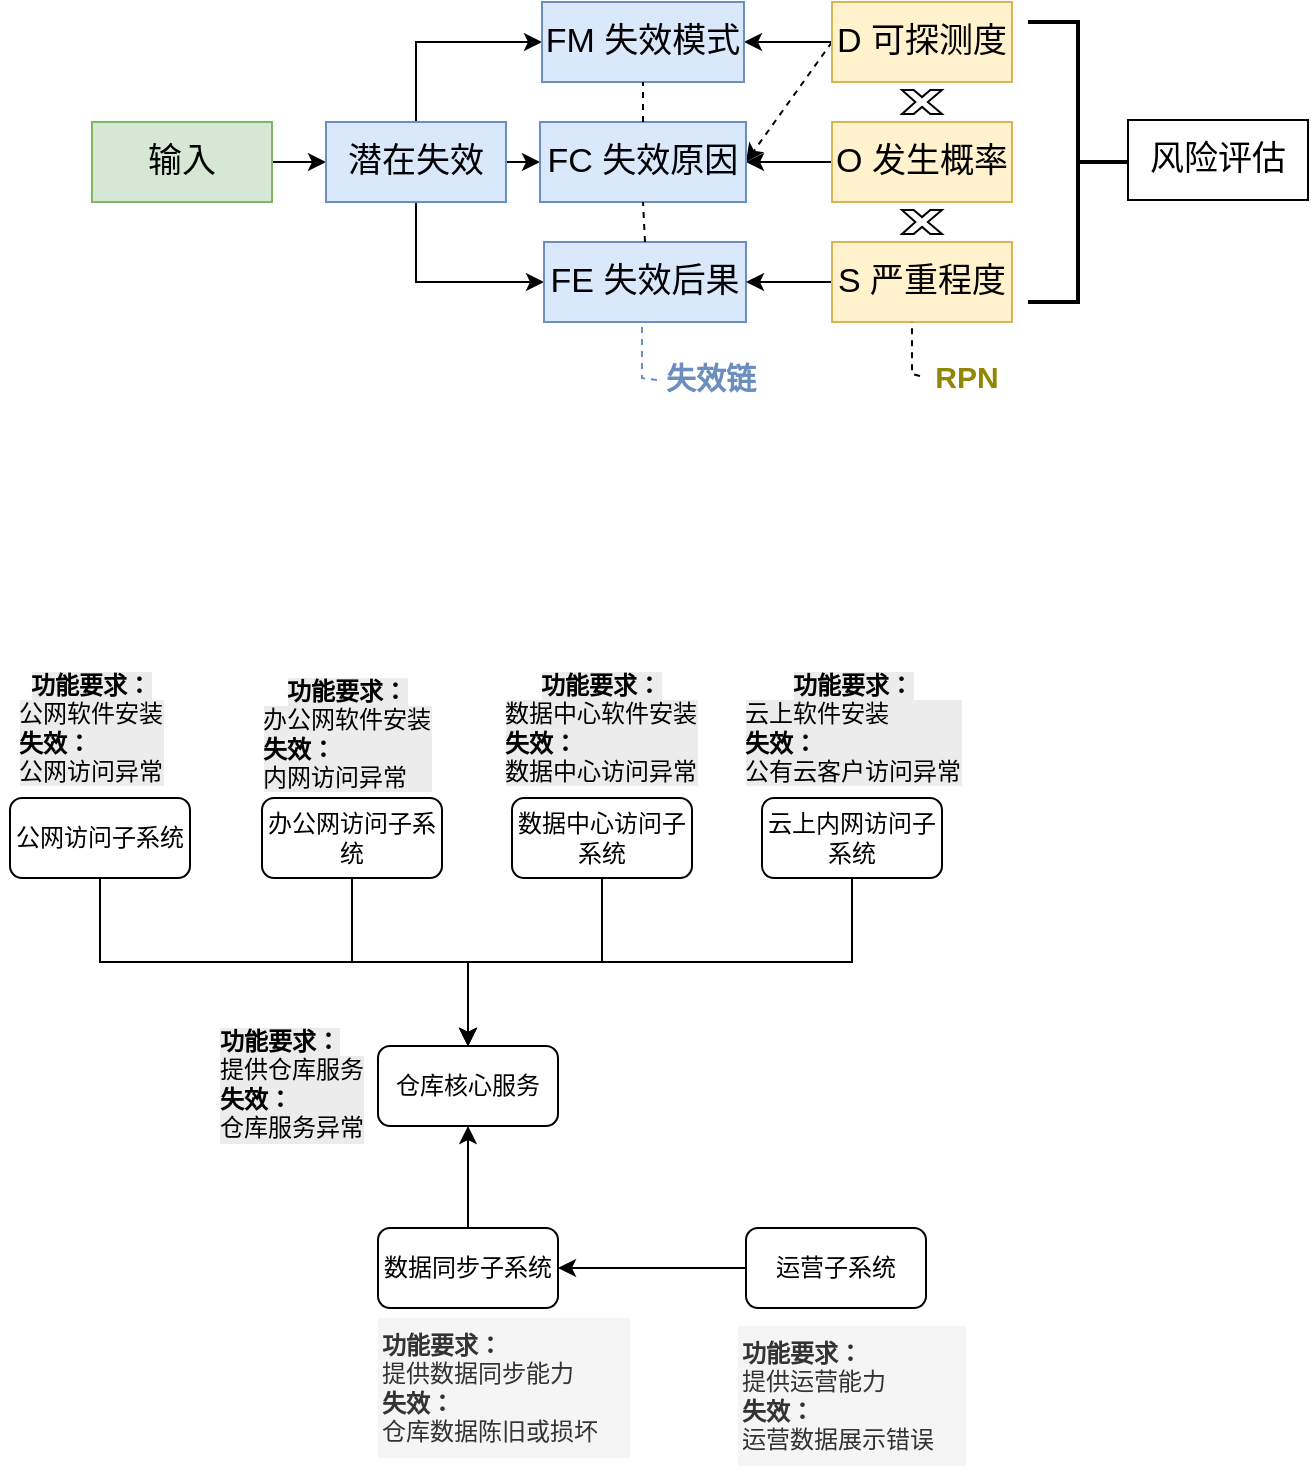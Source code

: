 <mxfile version="28.0.3">
  <diagram name="第 1 页" id="Myg5ZQfDnUOYBfTnbBtr">
    <mxGraphModel dx="976" dy="628" grid="0" gridSize="10" guides="1" tooltips="1" connect="1" arrows="1" fold="1" page="0" pageScale="1" pageWidth="827" pageHeight="1169" math="0" shadow="0">
      <root>
        <mxCell id="0" />
        <mxCell id="1" parent="0" />
        <mxCell id="-z25IhhaQOezFnpSGGoz-3" value="" style="edgeStyle=orthogonalEdgeStyle;rounded=0;orthogonalLoop=1;jettySize=auto;html=1;fontSize=17;" parent="1" source="-z25IhhaQOezFnpSGGoz-1" target="-z25IhhaQOezFnpSGGoz-2" edge="1">
          <mxGeometry relative="1" as="geometry" />
        </mxCell>
        <mxCell id="-z25IhhaQOezFnpSGGoz-1" value="输入" style="rounded=0;whiteSpace=wrap;html=1;fillColor=#d5e8d4;strokeColor=#82b366;fontSize=17;" parent="1" vertex="1">
          <mxGeometry x="50" y="200" width="90" height="40" as="geometry" />
        </mxCell>
        <mxCell id="LGHEtSpSsy_B_4yM6YEi-7" style="edgeStyle=orthogonalEdgeStyle;rounded=0;orthogonalLoop=1;jettySize=auto;html=1;exitX=1;exitY=0.5;exitDx=0;exitDy=0;entryX=0;entryY=0.5;entryDx=0;entryDy=0;fontSize=17;" parent="1" source="-z25IhhaQOezFnpSGGoz-2" target="-z25IhhaQOezFnpSGGoz-9" edge="1">
          <mxGeometry relative="1" as="geometry" />
        </mxCell>
        <mxCell id="LGHEtSpSsy_B_4yM6YEi-8" style="edgeStyle=orthogonalEdgeStyle;rounded=0;orthogonalLoop=1;jettySize=auto;html=1;exitX=0.5;exitY=0;exitDx=0;exitDy=0;entryX=0;entryY=0.5;entryDx=0;entryDy=0;fontSize=17;" parent="1" source="-z25IhhaQOezFnpSGGoz-2" target="-z25IhhaQOezFnpSGGoz-4" edge="1">
          <mxGeometry relative="1" as="geometry" />
        </mxCell>
        <mxCell id="LGHEtSpSsy_B_4yM6YEi-9" style="edgeStyle=orthogonalEdgeStyle;rounded=0;orthogonalLoop=1;jettySize=auto;html=1;exitX=0.5;exitY=1;exitDx=0;exitDy=0;entryX=0;entryY=0.5;entryDx=0;entryDy=0;fontSize=17;" parent="1" source="-z25IhhaQOezFnpSGGoz-2" target="-z25IhhaQOezFnpSGGoz-6" edge="1">
          <mxGeometry relative="1" as="geometry" />
        </mxCell>
        <mxCell id="-z25IhhaQOezFnpSGGoz-2" value="潜在失效" style="rounded=0;whiteSpace=wrap;html=1;fillColor=#dae8fc;strokeColor=#6c8ebf;fontSize=17;" parent="1" vertex="1">
          <mxGeometry x="167" y="200" width="90" height="40" as="geometry" />
        </mxCell>
        <mxCell id="-z25IhhaQOezFnpSGGoz-6" value="FE 失效后果" style="rounded=0;whiteSpace=wrap;html=1;fillColor=#dae8fc;strokeColor=#6c8ebf;fontSize=17;" parent="1" vertex="1">
          <mxGeometry x="276" y="260" width="101" height="40" as="geometry" />
        </mxCell>
        <mxCell id="-z25IhhaQOezFnpSGGoz-16" value="失效链" style="text;align=center;verticalAlign=middle;resizable=0;points=[];autosize=1;strokeColor=none;fillColor=none;labelBorderColor=none;fontColor=light-dark(#6c8ebf, #ededed);fontStyle=1;fontSize=15;" parent="1" vertex="1">
          <mxGeometry x="328" y="312" width="63" height="30" as="geometry" />
        </mxCell>
        <mxCell id="-z25IhhaQOezFnpSGGoz-25" style="rounded=0;orthogonalLoop=1;jettySize=auto;html=1;exitX=0;exitY=0.5;exitDx=0;exitDy=0;entryX=1;entryY=0.5;entryDx=0;entryDy=0;dashed=1;fontSize=17;" parent="1" source="-z25IhhaQOezFnpSGGoz-18" target="-z25IhhaQOezFnpSGGoz-9" edge="1">
          <mxGeometry relative="1" as="geometry" />
        </mxCell>
        <mxCell id="LGHEtSpSsy_B_4yM6YEi-16" style="edgeStyle=orthogonalEdgeStyle;rounded=0;orthogonalLoop=1;jettySize=auto;html=1;exitX=0;exitY=0.5;exitDx=0;exitDy=0;entryX=1;entryY=0.5;entryDx=0;entryDy=0;fontSize=17;" parent="1" source="-z25IhhaQOezFnpSGGoz-18" target="-z25IhhaQOezFnpSGGoz-4" edge="1">
          <mxGeometry relative="1" as="geometry" />
        </mxCell>
        <mxCell id="-z25IhhaQOezFnpSGGoz-18" value="D 可探测度" style="rounded=0;whiteSpace=wrap;html=1;fillColor=#fff2cc;strokeColor=#d6b656;fontSize=17;" parent="1" vertex="1">
          <mxGeometry x="420" y="140" width="90" height="40" as="geometry" />
        </mxCell>
        <mxCell id="LGHEtSpSsy_B_4yM6YEi-17" style="edgeStyle=orthogonalEdgeStyle;rounded=0;orthogonalLoop=1;jettySize=auto;html=1;exitX=0;exitY=0.5;exitDx=0;exitDy=0;entryX=1;entryY=0.5;entryDx=0;entryDy=0;fontSize=17;" parent="1" source="-z25IhhaQOezFnpSGGoz-19" target="-z25IhhaQOezFnpSGGoz-6" edge="1">
          <mxGeometry relative="1" as="geometry" />
        </mxCell>
        <mxCell id="-z25IhhaQOezFnpSGGoz-19" value="S 严重程度" style="rounded=0;whiteSpace=wrap;html=1;fillColor=#fff2cc;strokeColor=#d6b656;fontSize=17;" parent="1" vertex="1">
          <mxGeometry x="420" y="260" width="90" height="40" as="geometry" />
        </mxCell>
        <mxCell id="-z25IhhaQOezFnpSGGoz-26" style="edgeStyle=orthogonalEdgeStyle;rounded=0;orthogonalLoop=1;jettySize=auto;html=1;exitX=0;exitY=0.5;exitDx=0;exitDy=0;entryX=1;entryY=0.5;entryDx=0;entryDy=0;fontSize=17;" parent="1" source="-z25IhhaQOezFnpSGGoz-20" target="-z25IhhaQOezFnpSGGoz-9" edge="1">
          <mxGeometry relative="1" as="geometry" />
        </mxCell>
        <mxCell id="-z25IhhaQOezFnpSGGoz-20" value="O 发生概率" style="rounded=0;whiteSpace=wrap;html=1;fillColor=#fff2cc;strokeColor=#d6b656;fontSize=17;" parent="1" vertex="1">
          <mxGeometry x="420" y="200" width="90" height="40" as="geometry" />
        </mxCell>
        <mxCell id="-z25IhhaQOezFnpSGGoz-27" value="" style="endArrow=none;dashed=1;html=1;rounded=0;entryX=0.5;entryY=1;entryDx=0;entryDy=0;exitX=0.05;exitY=0.5;exitDx=0;exitDy=0;exitPerimeter=0;fontSize=17;" parent="1" edge="1" source="-z25IhhaQOezFnpSGGoz-28">
          <mxGeometry width="50" height="50" relative="1" as="geometry">
            <mxPoint x="470" y="345" as="sourcePoint" />
            <mxPoint x="460" y="300" as="targetPoint" />
            <Array as="points">
              <mxPoint x="460" y="326" />
            </Array>
          </mxGeometry>
        </mxCell>
        <mxCell id="-z25IhhaQOezFnpSGGoz-28" value="RPN" style="text;html=1;align=center;verticalAlign=middle;resizable=0;points=[];autosize=1;strokeColor=none;fillColor=none;fontColor=light-dark(#918703,#EDEDED);fontStyle=1;fontSize=15;" parent="1" vertex="1">
          <mxGeometry x="461.5" y="312" width="50" height="30" as="geometry" />
        </mxCell>
        <mxCell id="-z25IhhaQOezFnpSGGoz-29" value="" style="strokeWidth=2;html=1;shape=mxgraph.flowchart.annotation_2;align=left;labelPosition=right;pointerEvents=1;rotation=-180;fontSize=17;" parent="1" vertex="1">
          <mxGeometry x="518" y="150" width="50" height="140" as="geometry" />
        </mxCell>
        <mxCell id="-z25IhhaQOezFnpSGGoz-31" value="风险评估" style="rounded=0;whiteSpace=wrap;html=1;fontSize=17;" parent="1" vertex="1">
          <mxGeometry x="568" y="199" width="90" height="40" as="geometry" />
        </mxCell>
        <mxCell id="LGHEtSpSsy_B_4yM6YEi-1" value="" style="endArrow=none;dashed=1;html=1;rounded=0;exitX=0.071;exitY=0.567;exitDx=0;exitDy=0;exitPerimeter=0;fillColor=#dae8fc;strokeColor=#6c8ebf;fontSize=17;" parent="1" source="-z25IhhaQOezFnpSGGoz-16" edge="1">
          <mxGeometry width="50" height="50" relative="1" as="geometry">
            <mxPoint x="329" y="345" as="sourcePoint" />
            <mxPoint x="325" y="300" as="targetPoint" />
            <Array as="points">
              <mxPoint x="325" y="328" />
            </Array>
          </mxGeometry>
        </mxCell>
        <mxCell id="-z25IhhaQOezFnpSGGoz-4" value="FM 失效模式" style="rounded=0;whiteSpace=wrap;html=1;fillColor=#dae8fc;strokeColor=#6c8ebf;fontSize=17;" parent="1" vertex="1">
          <mxGeometry x="275" y="140" width="101" height="40" as="geometry" />
        </mxCell>
        <mxCell id="-z25IhhaQOezFnpSGGoz-9" value="FC 失效原因" style="rounded=0;whiteSpace=wrap;html=1;fillColor=#dae8fc;strokeColor=#6c8ebf;fontSize=17;" parent="1" vertex="1">
          <mxGeometry x="274" y="200" width="103" height="40" as="geometry" />
        </mxCell>
        <mxCell id="LGHEtSpSsy_B_4yM6YEi-12" value="" style="endArrow=none;dashed=1;html=1;rounded=0;entryX=0.5;entryY=1;entryDx=0;entryDy=0;exitX=0.5;exitY=0;exitDx=0;exitDy=0;fontSize=17;" parent="1" source="-z25IhhaQOezFnpSGGoz-6" target="-z25IhhaQOezFnpSGGoz-9" edge="1">
          <mxGeometry width="50" height="50" relative="1" as="geometry">
            <mxPoint x="82" y="336" as="sourcePoint" />
            <mxPoint x="132" y="286" as="targetPoint" />
          </mxGeometry>
        </mxCell>
        <mxCell id="LGHEtSpSsy_B_4yM6YEi-14" value="" style="endArrow=none;dashed=1;html=1;rounded=0;entryX=0.5;entryY=1;entryDx=0;entryDy=0;exitX=0.5;exitY=0;exitDx=0;exitDy=0;fontSize=17;" parent="1" source="-z25IhhaQOezFnpSGGoz-9" target="-z25IhhaQOezFnpSGGoz-4" edge="1">
          <mxGeometry width="50" height="50" relative="1" as="geometry">
            <mxPoint x="335" y="270" as="sourcePoint" />
            <mxPoint x="335" y="250" as="targetPoint" />
          </mxGeometry>
        </mxCell>
        <mxCell id="ZVxVzunQ5SPBmRhtmfri-1" value="" style="verticalLabelPosition=bottom;verticalAlign=top;html=1;shape=mxgraph.basic.x;fontSize=17;" parent="1" vertex="1">
          <mxGeometry x="455" y="184" width="20" height="12" as="geometry" />
        </mxCell>
        <mxCell id="ZVxVzunQ5SPBmRhtmfri-2" value="" style="verticalLabelPosition=bottom;verticalAlign=top;html=1;shape=mxgraph.basic.x;fontSize=17;" parent="1" vertex="1">
          <mxGeometry x="455" y="244" width="20" height="12" as="geometry" />
        </mxCell>
        <mxCell id="vQ4Wmpfu56L6CE-GH6ya-6" style="edgeStyle=orthogonalEdgeStyle;rounded=0;orthogonalLoop=1;jettySize=auto;html=1;exitX=0.5;exitY=1;exitDx=0;exitDy=0;entryX=0.5;entryY=0;entryDx=0;entryDy=0;" parent="1" source="h67USyttaTuLTJ9TlO5O-3" target="h67USyttaTuLTJ9TlO5O-7" edge="1">
          <mxGeometry relative="1" as="geometry" />
        </mxCell>
        <mxCell id="h67USyttaTuLTJ9TlO5O-3" value="公网访问子系统" style="rounded=1;whiteSpace=wrap;html=1;glass=0;shadow=0;" parent="1" vertex="1">
          <mxGeometry x="9" y="538" width="90" height="40" as="geometry" />
        </mxCell>
        <mxCell id="vQ4Wmpfu56L6CE-GH6ya-7" style="edgeStyle=orthogonalEdgeStyle;rounded=0;orthogonalLoop=1;jettySize=auto;html=1;exitX=0.5;exitY=1;exitDx=0;exitDy=0;entryX=0.5;entryY=0;entryDx=0;entryDy=0;" parent="1" source="h67USyttaTuLTJ9TlO5O-4" target="h67USyttaTuLTJ9TlO5O-7" edge="1">
          <mxGeometry relative="1" as="geometry" />
        </mxCell>
        <mxCell id="h67USyttaTuLTJ9TlO5O-4" value="办公网访问子系统" style="rounded=1;whiteSpace=wrap;html=1;glass=0;shadow=0;" parent="1" vertex="1">
          <mxGeometry x="135" y="538" width="90" height="40" as="geometry" />
        </mxCell>
        <mxCell id="vQ4Wmpfu56L6CE-GH6ya-8" style="edgeStyle=orthogonalEdgeStyle;rounded=0;orthogonalLoop=1;jettySize=auto;html=1;exitX=0.5;exitY=1;exitDx=0;exitDy=0;entryX=0.5;entryY=0;entryDx=0;entryDy=0;" parent="1" source="h67USyttaTuLTJ9TlO5O-5" target="h67USyttaTuLTJ9TlO5O-7" edge="1">
          <mxGeometry relative="1" as="geometry" />
        </mxCell>
        <mxCell id="h67USyttaTuLTJ9TlO5O-5" value="数据中心访问子系统" style="rounded=1;whiteSpace=wrap;html=1;glass=0;shadow=0;" parent="1" vertex="1">
          <mxGeometry x="260" y="538" width="90" height="40" as="geometry" />
        </mxCell>
        <mxCell id="vQ4Wmpfu56L6CE-GH6ya-9" style="edgeStyle=orthogonalEdgeStyle;rounded=0;orthogonalLoop=1;jettySize=auto;html=1;exitX=0.5;exitY=1;exitDx=0;exitDy=0;entryX=0.5;entryY=0;entryDx=0;entryDy=0;" parent="1" source="h67USyttaTuLTJ9TlO5O-6" target="h67USyttaTuLTJ9TlO5O-7" edge="1">
          <mxGeometry relative="1" as="geometry" />
        </mxCell>
        <mxCell id="h67USyttaTuLTJ9TlO5O-6" value="云上内网访问子系统" style="rounded=1;whiteSpace=wrap;html=1;glass=0;shadow=0;" parent="1" vertex="1">
          <mxGeometry x="385" y="538" width="90" height="40" as="geometry" />
        </mxCell>
        <mxCell id="h67USyttaTuLTJ9TlO5O-7" value="仓库核心服务" style="rounded=1;whiteSpace=wrap;html=1;glass=0;shadow=0;" parent="1" vertex="1">
          <mxGeometry x="193" y="662" width="90" height="40" as="geometry" />
        </mxCell>
        <mxCell id="h67USyttaTuLTJ9TlO5O-16" style="edgeStyle=orthogonalEdgeStyle;rounded=0;orthogonalLoop=1;jettySize=auto;html=1;exitX=0.5;exitY=0;exitDx=0;exitDy=0;entryX=0.5;entryY=1;entryDx=0;entryDy=0;" parent="1" source="h67USyttaTuLTJ9TlO5O-8" target="h67USyttaTuLTJ9TlO5O-7" edge="1">
          <mxGeometry relative="1" as="geometry" />
        </mxCell>
        <mxCell id="h67USyttaTuLTJ9TlO5O-8" value="数据同步子系统" style="rounded=1;whiteSpace=wrap;html=1;glass=0;shadow=0;" parent="1" vertex="1">
          <mxGeometry x="193" y="753" width="90" height="40" as="geometry" />
        </mxCell>
        <mxCell id="h67USyttaTuLTJ9TlO5O-15" style="edgeStyle=orthogonalEdgeStyle;rounded=0;orthogonalLoop=1;jettySize=auto;html=1;exitX=0;exitY=0.5;exitDx=0;exitDy=0;entryX=1;entryY=0.5;entryDx=0;entryDy=0;" parent="1" source="h67USyttaTuLTJ9TlO5O-9" target="h67USyttaTuLTJ9TlO5O-8" edge="1">
          <mxGeometry relative="1" as="geometry" />
        </mxCell>
        <mxCell id="h67USyttaTuLTJ9TlO5O-9" value="运营子系统" style="rounded=1;whiteSpace=wrap;html=1;glass=0;shadow=0;" parent="1" vertex="1">
          <mxGeometry x="377" y="753" width="90" height="40" as="geometry" />
        </mxCell>
        <mxCell id="h67USyttaTuLTJ9TlO5O-17" value="&lt;b&gt;功能要求：&lt;/b&gt;&lt;div&gt;提供数据同步能力&lt;/div&gt;&lt;div&gt;&lt;b&gt;失效：&lt;/b&gt;&lt;/div&gt;&lt;div&gt;仓库数据陈旧或损坏&lt;/div&gt;" style="text;html=1;align=left;verticalAlign=middle;resizable=0;points=[];autosize=1;strokeColor=none;fillColor=#f5f5f5;fontColor=#333333;" parent="1" vertex="1">
          <mxGeometry x="193" y="798" width="126" height="70" as="geometry" />
        </mxCell>
        <mxCell id="h67USyttaTuLTJ9TlO5O-24" value="&lt;b&gt;功能要求：&lt;/b&gt;&lt;div&gt;提供运营能力&lt;/div&gt;&lt;div&gt;&lt;b&gt;失效：&lt;/b&gt;&lt;/div&gt;&lt;div&gt;运营数据展示错误&lt;/div&gt;" style="text;html=1;align=left;verticalAlign=middle;resizable=0;points=[];autosize=1;strokeColor=none;fillColor=#f5f5f5;fontColor=#333333;" parent="1" vertex="1">
          <mxGeometry x="373" y="802" width="114" height="70" as="geometry" />
        </mxCell>
        <mxCell id="vQ4Wmpfu56L6CE-GH6ya-1" value="&lt;b style=&quot;text-align: left; background-color: rgb(236, 236, 236);&quot;&gt;功能要求：&lt;/b&gt;&lt;div style=&quot;text-align: left; background-color: rgb(236, 236, 236);&quot;&gt;公网软件安装&lt;/div&gt;&lt;div style=&quot;text-align: left; background-color: rgb(236, 236, 236);&quot;&gt;&lt;b&gt;失效：&lt;/b&gt;&lt;/div&gt;&lt;div style=&quot;text-align: left; background-color: rgb(236, 236, 236);&quot;&gt;公网访问异常&lt;/div&gt;" style="text;html=1;align=center;verticalAlign=middle;resizable=0;points=[];autosize=1;strokeColor=none;fillColor=none;" parent="1" vertex="1">
          <mxGeometry x="4" y="468" width="90" height="70" as="geometry" />
        </mxCell>
        <mxCell id="vQ4Wmpfu56L6CE-GH6ya-2" value="&lt;b style=&quot;text-align: left; background-color: rgb(236, 236, 236);&quot;&gt;功能要求：&lt;/b&gt;&lt;div style=&quot;text-align: left; background-color: rgb(236, 236, 236);&quot;&gt;办公网软件安装&lt;/div&gt;&lt;div style=&quot;text-align: left; background-color: rgb(236, 236, 236);&quot;&gt;&lt;b&gt;失效：&lt;/b&gt;&lt;/div&gt;&lt;div style=&quot;text-align: left; background-color: rgb(236, 236, 236);&quot;&gt;内网访问异常&lt;/div&gt;" style="text;html=1;align=center;verticalAlign=middle;resizable=0;points=[];autosize=1;strokeColor=none;fillColor=none;" parent="1" vertex="1">
          <mxGeometry x="126" y="471" width="102" height="70" as="geometry" />
        </mxCell>
        <mxCell id="vQ4Wmpfu56L6CE-GH6ya-3" value="&lt;b style=&quot;text-align: left; background-color: rgb(236, 236, 236);&quot;&gt;功能要求：&lt;/b&gt;&lt;div style=&quot;text-align: left; background-color: rgb(236, 236, 236);&quot;&gt;数据中心软件安装&lt;/div&gt;&lt;div style=&quot;text-align: left; background-color: rgb(236, 236, 236);&quot;&gt;&lt;b&gt;失效：&lt;/b&gt;&lt;/div&gt;&lt;div style=&quot;text-align: left; background-color: rgb(236, 236, 236);&quot;&gt;数据中心访问异常&lt;/div&gt;" style="text;html=1;align=center;verticalAlign=middle;resizable=0;points=[];autosize=1;strokeColor=none;fillColor=none;" parent="1" vertex="1">
          <mxGeometry x="247" y="468" width="114" height="70" as="geometry" />
        </mxCell>
        <mxCell id="vQ4Wmpfu56L6CE-GH6ya-4" value="&lt;b style=&quot;text-align: left; background-color: rgb(236, 236, 236);&quot;&gt;功能要求：&lt;/b&gt;&lt;div style=&quot;text-align: left; background-color: rgb(236, 236, 236);&quot;&gt;云上软件安装&lt;/div&gt;&lt;div style=&quot;text-align: left; background-color: rgb(236, 236, 236);&quot;&gt;&lt;b&gt;失效：&lt;/b&gt;&lt;/div&gt;&lt;div style=&quot;text-align: left; background-color: rgb(236, 236, 236);&quot;&gt;公有云客户访问异常&lt;/div&gt;" style="text;html=1;align=center;verticalAlign=middle;resizable=0;points=[];autosize=1;strokeColor=none;fillColor=none;" parent="1" vertex="1">
          <mxGeometry x="367" y="468" width="126" height="70" as="geometry" />
        </mxCell>
        <mxCell id="vQ4Wmpfu56L6CE-GH6ya-5" value="&lt;b data-mx-given-colors=&quot;{&amp;quot;background-color&amp;quot;:&amp;quot;rgb(236, 236, 236)&amp;quot;}&quot; style=&quot;forced-color-adjust: none; color: rgb(0, 0, 0); font-family: Helvetica; font-style: normal; font-variant-ligatures: normal; font-variant-caps: normal; letter-spacing: normal; orphans: 2; text-align: left; text-indent: 0px; text-transform: none; widows: 2; word-spacing: 0px; -webkit-text-stroke-width: 0px; white-space: nowrap; text-decoration-thickness: initial; text-decoration-style: initial; text-decoration-color: initial; font-size: 12px; background-color: light-dark(rgb(236, 236, 236), rgb(34, 34, 34));&quot;&gt;功能要求：&lt;/b&gt;&lt;div data-mx-given-colors=&quot;{&amp;quot;background-color&amp;quot;:&amp;quot;rgb(236, 236, 236)&amp;quot;}&quot; style=&quot;forced-color-adjust: none; color: rgb(0, 0, 0); font-family: Helvetica; font-style: normal; font-variant-ligatures: normal; font-variant-caps: normal; font-weight: 400; letter-spacing: normal; orphans: 2; text-align: left; text-indent: 0px; text-transform: none; widows: 2; word-spacing: 0px; -webkit-text-stroke-width: 0px; white-space: nowrap; text-decoration-thickness: initial; text-decoration-style: initial; text-decoration-color: initial; font-size: 12px; background-color: light-dark(rgb(236, 236, 236), rgb(34, 34, 34));&quot;&gt;提供仓库服务&lt;/div&gt;&lt;div data-mx-given-colors=&quot;{&amp;quot;background-color&amp;quot;:&amp;quot;rgb(236, 236, 236)&amp;quot;}&quot; style=&quot;forced-color-adjust: none; color: rgb(0, 0, 0); font-family: Helvetica; font-style: normal; font-variant-ligatures: normal; font-variant-caps: normal; font-weight: 400; letter-spacing: normal; orphans: 2; text-align: left; text-indent: 0px; text-transform: none; widows: 2; word-spacing: 0px; -webkit-text-stroke-width: 0px; white-space: nowrap; text-decoration-thickness: initial; text-decoration-style: initial; text-decoration-color: initial; font-size: 12px; background-color: light-dark(rgb(236, 236, 236), rgb(34, 34, 34));&quot;&gt;&lt;b style=&quot;forced-color-adjust: none;&quot;&gt;失效：&lt;/b&gt;&lt;/div&gt;&lt;div data-mx-given-colors=&quot;{&amp;quot;background-color&amp;quot;:&amp;quot;rgb(236, 236, 236)&amp;quot;}&quot; style=&quot;forced-color-adjust: none; color: rgb(0, 0, 0); font-family: Helvetica; font-style: normal; font-variant-ligatures: normal; font-variant-caps: normal; font-weight: 400; letter-spacing: normal; orphans: 2; text-align: left; text-indent: 0px; text-transform: none; widows: 2; word-spacing: 0px; -webkit-text-stroke-width: 0px; white-space: nowrap; text-decoration-thickness: initial; text-decoration-style: initial; text-decoration-color: initial; font-size: 12px; background-color: light-dark(rgb(236, 236, 236), rgb(34, 34, 34));&quot;&gt;仓库服务异常&lt;/div&gt;" style="text;whiteSpace=wrap;html=1;" parent="1" vertex="1">
          <mxGeometry x="112.002" y="646.0" width="100" height="80" as="geometry" />
        </mxCell>
      </root>
    </mxGraphModel>
  </diagram>
</mxfile>

